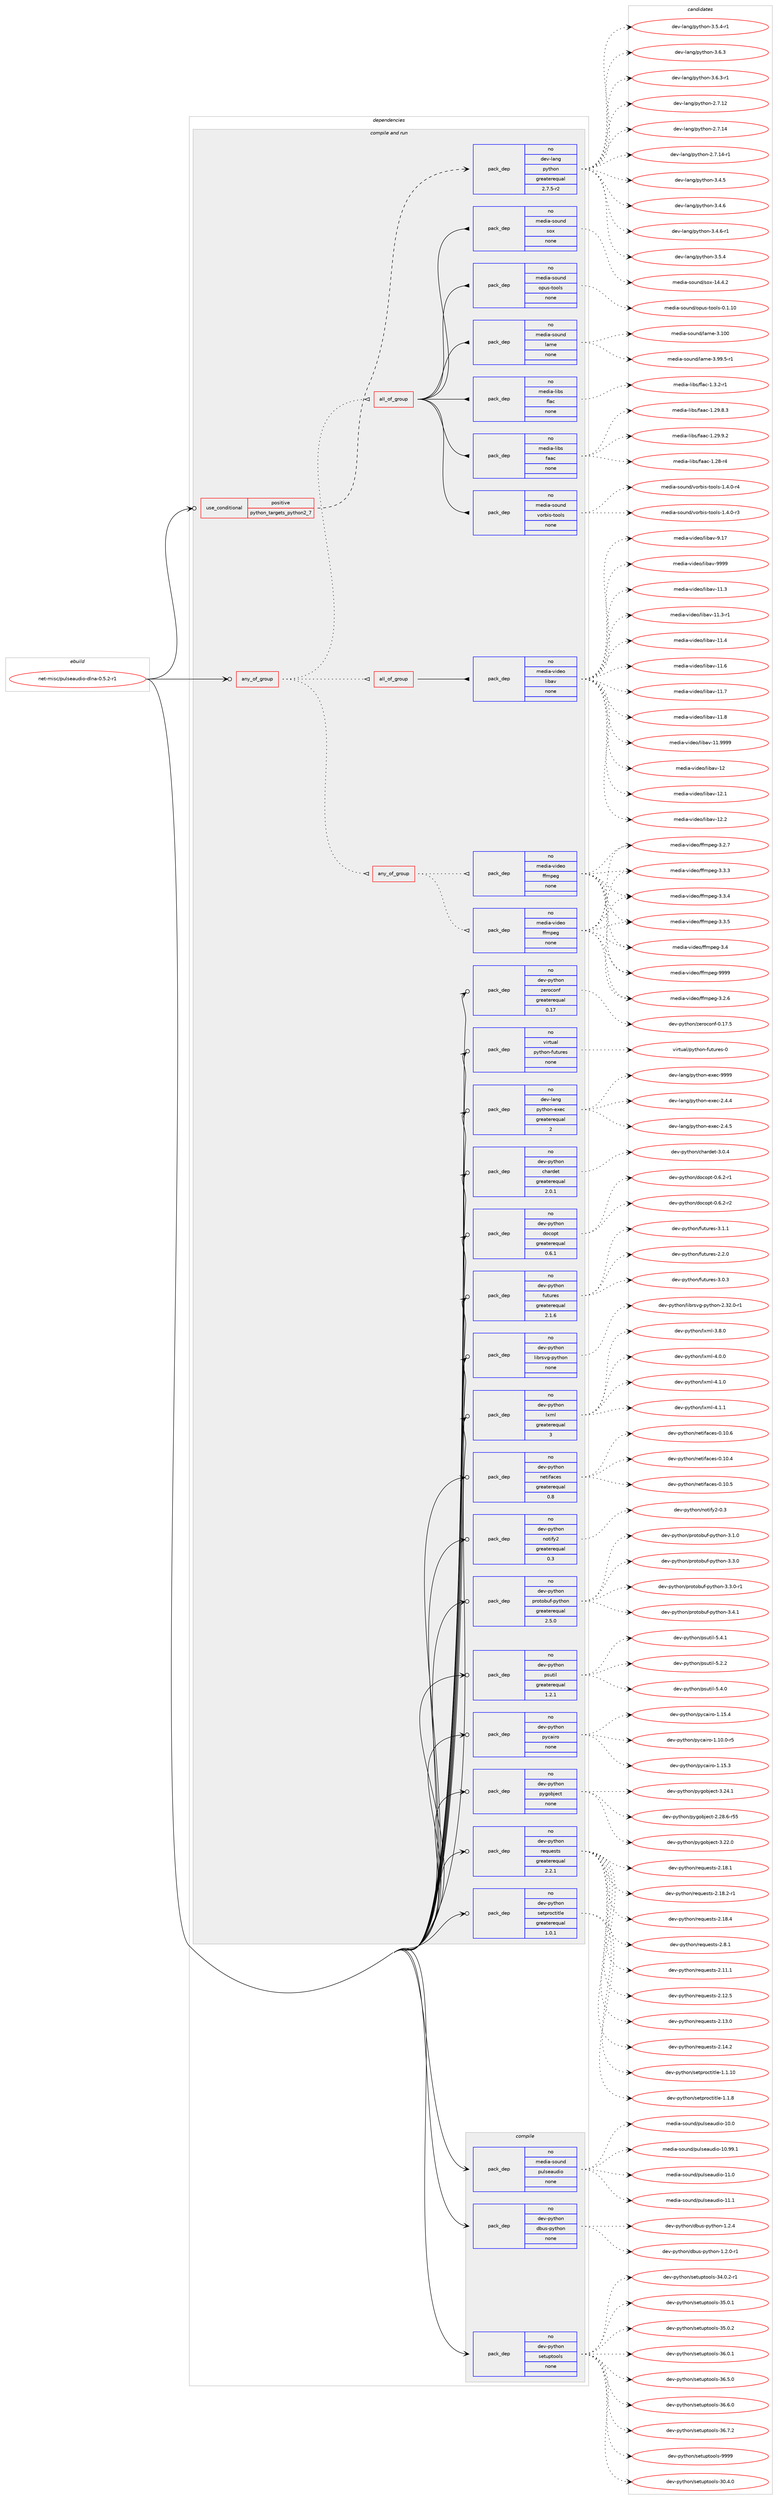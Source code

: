 digraph prolog {

# *************
# Graph options
# *************

newrank=true;
concentrate=true;
compound=true;
graph [rankdir=LR,fontname=Helvetica,fontsize=10,ranksep=1.5];#, ranksep=2.5, nodesep=0.2];
edge  [arrowhead=vee];
node  [fontname=Helvetica,fontsize=10];

# **********
# The ebuild
# **********

subgraph cluster_leftcol {
color=gray;
rank=same;
label=<<i>ebuild</i>>;
id [label="net-misc/pulseaudio-dlna-0.5.2-r1", color=red, width=4, href="../net-misc/pulseaudio-dlna-0.5.2-r1.svg"];
}

# ****************
# The dependencies
# ****************

subgraph cluster_midcol {
color=gray;
label=<<i>dependencies</i>>;
subgraph cluster_compile {
fillcolor="#eeeeee";
style=filled;
label=<<i>compile</i>>;
subgraph pack233 {
dependency329 [label=<<TABLE BORDER="0" CELLBORDER="1" CELLSPACING="0" CELLPADDING="4" WIDTH="220"><TR><TD ROWSPAN="6" CELLPADDING="30">pack_dep</TD></TR><TR><TD WIDTH="110">no</TD></TR><TR><TD>dev-python</TD></TR><TR><TD>dbus-python</TD></TR><TR><TD>none</TD></TR><TR><TD></TD></TR></TABLE>>, shape=none, color=blue];
}
id:e -> dependency329:w [weight=20,style="solid",arrowhead="vee"];
subgraph pack234 {
dependency330 [label=<<TABLE BORDER="0" CELLBORDER="1" CELLSPACING="0" CELLPADDING="4" WIDTH="220"><TR><TD ROWSPAN="6" CELLPADDING="30">pack_dep</TD></TR><TR><TD WIDTH="110">no</TD></TR><TR><TD>dev-python</TD></TR><TR><TD>setuptools</TD></TR><TR><TD>none</TD></TR><TR><TD></TD></TR></TABLE>>, shape=none, color=blue];
}
id:e -> dependency330:w [weight=20,style="solid",arrowhead="vee"];
subgraph pack235 {
dependency331 [label=<<TABLE BORDER="0" CELLBORDER="1" CELLSPACING="0" CELLPADDING="4" WIDTH="220"><TR><TD ROWSPAN="6" CELLPADDING="30">pack_dep</TD></TR><TR><TD WIDTH="110">no</TD></TR><TR><TD>media-sound</TD></TR><TR><TD>pulseaudio</TD></TR><TR><TD>none</TD></TR><TR><TD></TD></TR></TABLE>>, shape=none, color=blue];
}
id:e -> dependency331:w [weight=20,style="solid",arrowhead="vee"];
}
subgraph cluster_compileandrun {
fillcolor="#eeeeee";
style=filled;
label=<<i>compile and run</i>>;
subgraph any4 {
dependency332 [label=<<TABLE BORDER="0" CELLBORDER="1" CELLSPACING="0" CELLPADDING="4"><TR><TD CELLPADDING="10">any_of_group</TD></TR></TABLE>>, shape=none, color=red];subgraph any5 {
dependency333 [label=<<TABLE BORDER="0" CELLBORDER="1" CELLSPACING="0" CELLPADDING="4"><TR><TD CELLPADDING="10">any_of_group</TD></TR></TABLE>>, shape=none, color=red];subgraph pack236 {
dependency334 [label=<<TABLE BORDER="0" CELLBORDER="1" CELLSPACING="0" CELLPADDING="4" WIDTH="220"><TR><TD ROWSPAN="6" CELLPADDING="30">pack_dep</TD></TR><TR><TD WIDTH="110">no</TD></TR><TR><TD>media-video</TD></TR><TR><TD>ffmpeg</TD></TR><TR><TD>none</TD></TR><TR><TD></TD></TR></TABLE>>, shape=none, color=blue];
}
dependency333:e -> dependency334:w [weight=20,style="dotted",arrowhead="oinv"];
subgraph pack237 {
dependency335 [label=<<TABLE BORDER="0" CELLBORDER="1" CELLSPACING="0" CELLPADDING="4" WIDTH="220"><TR><TD ROWSPAN="6" CELLPADDING="30">pack_dep</TD></TR><TR><TD WIDTH="110">no</TD></TR><TR><TD>media-video</TD></TR><TR><TD>ffmpeg</TD></TR><TR><TD>none</TD></TR><TR><TD></TD></TR></TABLE>>, shape=none, color=blue];
}
dependency333:e -> dependency335:w [weight=20,style="dotted",arrowhead="oinv"];
}
dependency332:e -> dependency333:w [weight=20,style="dotted",arrowhead="oinv"];
subgraph all1 {
dependency336 [label=<<TABLE BORDER="0" CELLBORDER="1" CELLSPACING="0" CELLPADDING="4"><TR><TD CELLPADDING="10">all_of_group</TD></TR></TABLE>>, shape=none, color=red];subgraph pack238 {
dependency337 [label=<<TABLE BORDER="0" CELLBORDER="1" CELLSPACING="0" CELLPADDING="4" WIDTH="220"><TR><TD ROWSPAN="6" CELLPADDING="30">pack_dep</TD></TR><TR><TD WIDTH="110">no</TD></TR><TR><TD>media-video</TD></TR><TR><TD>libav</TD></TR><TR><TD>none</TD></TR><TR><TD></TD></TR></TABLE>>, shape=none, color=blue];
}
dependency336:e -> dependency337:w [weight=20,style="solid",arrowhead="inv"];
}
dependency332:e -> dependency336:w [weight=20,style="dotted",arrowhead="oinv"];
subgraph all2 {
dependency338 [label=<<TABLE BORDER="0" CELLBORDER="1" CELLSPACING="0" CELLPADDING="4"><TR><TD CELLPADDING="10">all_of_group</TD></TR></TABLE>>, shape=none, color=red];subgraph pack239 {
dependency339 [label=<<TABLE BORDER="0" CELLBORDER="1" CELLSPACING="0" CELLPADDING="4" WIDTH="220"><TR><TD ROWSPAN="6" CELLPADDING="30">pack_dep</TD></TR><TR><TD WIDTH="110">no</TD></TR><TR><TD>media-libs</TD></TR><TR><TD>faac</TD></TR><TR><TD>none</TD></TR><TR><TD></TD></TR></TABLE>>, shape=none, color=blue];
}
dependency338:e -> dependency339:w [weight=20,style="solid",arrowhead="inv"];
subgraph pack240 {
dependency340 [label=<<TABLE BORDER="0" CELLBORDER="1" CELLSPACING="0" CELLPADDING="4" WIDTH="220"><TR><TD ROWSPAN="6" CELLPADDING="30">pack_dep</TD></TR><TR><TD WIDTH="110">no</TD></TR><TR><TD>media-libs</TD></TR><TR><TD>flac</TD></TR><TR><TD>none</TD></TR><TR><TD></TD></TR></TABLE>>, shape=none, color=blue];
}
dependency338:e -> dependency340:w [weight=20,style="solid",arrowhead="inv"];
subgraph pack241 {
dependency341 [label=<<TABLE BORDER="0" CELLBORDER="1" CELLSPACING="0" CELLPADDING="4" WIDTH="220"><TR><TD ROWSPAN="6" CELLPADDING="30">pack_dep</TD></TR><TR><TD WIDTH="110">no</TD></TR><TR><TD>media-sound</TD></TR><TR><TD>lame</TD></TR><TR><TD>none</TD></TR><TR><TD></TD></TR></TABLE>>, shape=none, color=blue];
}
dependency338:e -> dependency341:w [weight=20,style="solid",arrowhead="inv"];
subgraph pack242 {
dependency342 [label=<<TABLE BORDER="0" CELLBORDER="1" CELLSPACING="0" CELLPADDING="4" WIDTH="220"><TR><TD ROWSPAN="6" CELLPADDING="30">pack_dep</TD></TR><TR><TD WIDTH="110">no</TD></TR><TR><TD>media-sound</TD></TR><TR><TD>opus-tools</TD></TR><TR><TD>none</TD></TR><TR><TD></TD></TR></TABLE>>, shape=none, color=blue];
}
dependency338:e -> dependency342:w [weight=20,style="solid",arrowhead="inv"];
subgraph pack243 {
dependency343 [label=<<TABLE BORDER="0" CELLBORDER="1" CELLSPACING="0" CELLPADDING="4" WIDTH="220"><TR><TD ROWSPAN="6" CELLPADDING="30">pack_dep</TD></TR><TR><TD WIDTH="110">no</TD></TR><TR><TD>media-sound</TD></TR><TR><TD>sox</TD></TR><TR><TD>none</TD></TR><TR><TD></TD></TR></TABLE>>, shape=none, color=blue];
}
dependency338:e -> dependency343:w [weight=20,style="solid",arrowhead="inv"];
subgraph pack244 {
dependency344 [label=<<TABLE BORDER="0" CELLBORDER="1" CELLSPACING="0" CELLPADDING="4" WIDTH="220"><TR><TD ROWSPAN="6" CELLPADDING="30">pack_dep</TD></TR><TR><TD WIDTH="110">no</TD></TR><TR><TD>media-sound</TD></TR><TR><TD>vorbis-tools</TD></TR><TR><TD>none</TD></TR><TR><TD></TD></TR></TABLE>>, shape=none, color=blue];
}
dependency338:e -> dependency344:w [weight=20,style="solid",arrowhead="inv"];
}
dependency332:e -> dependency338:w [weight=20,style="dotted",arrowhead="oinv"];
}
id:e -> dependency332:w [weight=20,style="solid",arrowhead="odotvee"];
subgraph cond94 {
dependency345 [label=<<TABLE BORDER="0" CELLBORDER="1" CELLSPACING="0" CELLPADDING="4"><TR><TD ROWSPAN="3" CELLPADDING="10">use_conditional</TD></TR><TR><TD>positive</TD></TR><TR><TD>python_targets_python2_7</TD></TR></TABLE>>, shape=none, color=red];
subgraph pack245 {
dependency346 [label=<<TABLE BORDER="0" CELLBORDER="1" CELLSPACING="0" CELLPADDING="4" WIDTH="220"><TR><TD ROWSPAN="6" CELLPADDING="30">pack_dep</TD></TR><TR><TD WIDTH="110">no</TD></TR><TR><TD>dev-lang</TD></TR><TR><TD>python</TD></TR><TR><TD>greaterequal</TD></TR><TR><TD>2.7.5-r2</TD></TR></TABLE>>, shape=none, color=blue];
}
dependency345:e -> dependency346:w [weight=20,style="dashed",arrowhead="vee"];
}
id:e -> dependency345:w [weight=20,style="solid",arrowhead="odotvee"];
subgraph pack246 {
dependency347 [label=<<TABLE BORDER="0" CELLBORDER="1" CELLSPACING="0" CELLPADDING="4" WIDTH="220"><TR><TD ROWSPAN="6" CELLPADDING="30">pack_dep</TD></TR><TR><TD WIDTH="110">no</TD></TR><TR><TD>dev-lang</TD></TR><TR><TD>python-exec</TD></TR><TR><TD>greaterequal</TD></TR><TR><TD>2</TD></TR></TABLE>>, shape=none, color=blue];
}
id:e -> dependency347:w [weight=20,style="solid",arrowhead="odotvee"];
subgraph pack247 {
dependency348 [label=<<TABLE BORDER="0" CELLBORDER="1" CELLSPACING="0" CELLPADDING="4" WIDTH="220"><TR><TD ROWSPAN="6" CELLPADDING="30">pack_dep</TD></TR><TR><TD WIDTH="110">no</TD></TR><TR><TD>dev-python</TD></TR><TR><TD>chardet</TD></TR><TR><TD>greaterequal</TD></TR><TR><TD>2.0.1</TD></TR></TABLE>>, shape=none, color=blue];
}
id:e -> dependency348:w [weight=20,style="solid",arrowhead="odotvee"];
subgraph pack248 {
dependency349 [label=<<TABLE BORDER="0" CELLBORDER="1" CELLSPACING="0" CELLPADDING="4" WIDTH="220"><TR><TD ROWSPAN="6" CELLPADDING="30">pack_dep</TD></TR><TR><TD WIDTH="110">no</TD></TR><TR><TD>dev-python</TD></TR><TR><TD>docopt</TD></TR><TR><TD>greaterequal</TD></TR><TR><TD>0.6.1</TD></TR></TABLE>>, shape=none, color=blue];
}
id:e -> dependency349:w [weight=20,style="solid",arrowhead="odotvee"];
subgraph pack249 {
dependency350 [label=<<TABLE BORDER="0" CELLBORDER="1" CELLSPACING="0" CELLPADDING="4" WIDTH="220"><TR><TD ROWSPAN="6" CELLPADDING="30">pack_dep</TD></TR><TR><TD WIDTH="110">no</TD></TR><TR><TD>dev-python</TD></TR><TR><TD>futures</TD></TR><TR><TD>greaterequal</TD></TR><TR><TD>2.1.6</TD></TR></TABLE>>, shape=none, color=blue];
}
id:e -> dependency350:w [weight=20,style="solid",arrowhead="odotvee"];
subgraph pack250 {
dependency351 [label=<<TABLE BORDER="0" CELLBORDER="1" CELLSPACING="0" CELLPADDING="4" WIDTH="220"><TR><TD ROWSPAN="6" CELLPADDING="30">pack_dep</TD></TR><TR><TD WIDTH="110">no</TD></TR><TR><TD>dev-python</TD></TR><TR><TD>librsvg-python</TD></TR><TR><TD>none</TD></TR><TR><TD></TD></TR></TABLE>>, shape=none, color=blue];
}
id:e -> dependency351:w [weight=20,style="solid",arrowhead="odotvee"];
subgraph pack251 {
dependency352 [label=<<TABLE BORDER="0" CELLBORDER="1" CELLSPACING="0" CELLPADDING="4" WIDTH="220"><TR><TD ROWSPAN="6" CELLPADDING="30">pack_dep</TD></TR><TR><TD WIDTH="110">no</TD></TR><TR><TD>dev-python</TD></TR><TR><TD>lxml</TD></TR><TR><TD>greaterequal</TD></TR><TR><TD>3</TD></TR></TABLE>>, shape=none, color=blue];
}
id:e -> dependency352:w [weight=20,style="solid",arrowhead="odotvee"];
subgraph pack252 {
dependency353 [label=<<TABLE BORDER="0" CELLBORDER="1" CELLSPACING="0" CELLPADDING="4" WIDTH="220"><TR><TD ROWSPAN="6" CELLPADDING="30">pack_dep</TD></TR><TR><TD WIDTH="110">no</TD></TR><TR><TD>dev-python</TD></TR><TR><TD>netifaces</TD></TR><TR><TD>greaterequal</TD></TR><TR><TD>0.8</TD></TR></TABLE>>, shape=none, color=blue];
}
id:e -> dependency353:w [weight=20,style="solid",arrowhead="odotvee"];
subgraph pack253 {
dependency354 [label=<<TABLE BORDER="0" CELLBORDER="1" CELLSPACING="0" CELLPADDING="4" WIDTH="220"><TR><TD ROWSPAN="6" CELLPADDING="30">pack_dep</TD></TR><TR><TD WIDTH="110">no</TD></TR><TR><TD>dev-python</TD></TR><TR><TD>notify2</TD></TR><TR><TD>greaterequal</TD></TR><TR><TD>0.3</TD></TR></TABLE>>, shape=none, color=blue];
}
id:e -> dependency354:w [weight=20,style="solid",arrowhead="odotvee"];
subgraph pack254 {
dependency355 [label=<<TABLE BORDER="0" CELLBORDER="1" CELLSPACING="0" CELLPADDING="4" WIDTH="220"><TR><TD ROWSPAN="6" CELLPADDING="30">pack_dep</TD></TR><TR><TD WIDTH="110">no</TD></TR><TR><TD>dev-python</TD></TR><TR><TD>protobuf-python</TD></TR><TR><TD>greaterequal</TD></TR><TR><TD>2.5.0</TD></TR></TABLE>>, shape=none, color=blue];
}
id:e -> dependency355:w [weight=20,style="solid",arrowhead="odotvee"];
subgraph pack255 {
dependency356 [label=<<TABLE BORDER="0" CELLBORDER="1" CELLSPACING="0" CELLPADDING="4" WIDTH="220"><TR><TD ROWSPAN="6" CELLPADDING="30">pack_dep</TD></TR><TR><TD WIDTH="110">no</TD></TR><TR><TD>dev-python</TD></TR><TR><TD>psutil</TD></TR><TR><TD>greaterequal</TD></TR><TR><TD>1.2.1</TD></TR></TABLE>>, shape=none, color=blue];
}
id:e -> dependency356:w [weight=20,style="solid",arrowhead="odotvee"];
subgraph pack256 {
dependency357 [label=<<TABLE BORDER="0" CELLBORDER="1" CELLSPACING="0" CELLPADDING="4" WIDTH="220"><TR><TD ROWSPAN="6" CELLPADDING="30">pack_dep</TD></TR><TR><TD WIDTH="110">no</TD></TR><TR><TD>dev-python</TD></TR><TR><TD>pycairo</TD></TR><TR><TD>none</TD></TR><TR><TD></TD></TR></TABLE>>, shape=none, color=blue];
}
id:e -> dependency357:w [weight=20,style="solid",arrowhead="odotvee"];
subgraph pack257 {
dependency358 [label=<<TABLE BORDER="0" CELLBORDER="1" CELLSPACING="0" CELLPADDING="4" WIDTH="220"><TR><TD ROWSPAN="6" CELLPADDING="30">pack_dep</TD></TR><TR><TD WIDTH="110">no</TD></TR><TR><TD>dev-python</TD></TR><TR><TD>pygobject</TD></TR><TR><TD>none</TD></TR><TR><TD></TD></TR></TABLE>>, shape=none, color=blue];
}
id:e -> dependency358:w [weight=20,style="solid",arrowhead="odotvee"];
subgraph pack258 {
dependency359 [label=<<TABLE BORDER="0" CELLBORDER="1" CELLSPACING="0" CELLPADDING="4" WIDTH="220"><TR><TD ROWSPAN="6" CELLPADDING="30">pack_dep</TD></TR><TR><TD WIDTH="110">no</TD></TR><TR><TD>dev-python</TD></TR><TR><TD>requests</TD></TR><TR><TD>greaterequal</TD></TR><TR><TD>2.2.1</TD></TR></TABLE>>, shape=none, color=blue];
}
id:e -> dependency359:w [weight=20,style="solid",arrowhead="odotvee"];
subgraph pack259 {
dependency360 [label=<<TABLE BORDER="0" CELLBORDER="1" CELLSPACING="0" CELLPADDING="4" WIDTH="220"><TR><TD ROWSPAN="6" CELLPADDING="30">pack_dep</TD></TR><TR><TD WIDTH="110">no</TD></TR><TR><TD>dev-python</TD></TR><TR><TD>setproctitle</TD></TR><TR><TD>greaterequal</TD></TR><TR><TD>1.0.1</TD></TR></TABLE>>, shape=none, color=blue];
}
id:e -> dependency360:w [weight=20,style="solid",arrowhead="odotvee"];
subgraph pack260 {
dependency361 [label=<<TABLE BORDER="0" CELLBORDER="1" CELLSPACING="0" CELLPADDING="4" WIDTH="220"><TR><TD ROWSPAN="6" CELLPADDING="30">pack_dep</TD></TR><TR><TD WIDTH="110">no</TD></TR><TR><TD>dev-python</TD></TR><TR><TD>zeroconf</TD></TR><TR><TD>greaterequal</TD></TR><TR><TD>0.17</TD></TR></TABLE>>, shape=none, color=blue];
}
id:e -> dependency361:w [weight=20,style="solid",arrowhead="odotvee"];
subgraph pack261 {
dependency362 [label=<<TABLE BORDER="0" CELLBORDER="1" CELLSPACING="0" CELLPADDING="4" WIDTH="220"><TR><TD ROWSPAN="6" CELLPADDING="30">pack_dep</TD></TR><TR><TD WIDTH="110">no</TD></TR><TR><TD>virtual</TD></TR><TR><TD>python-futures</TD></TR><TR><TD>none</TD></TR><TR><TD></TD></TR></TABLE>>, shape=none, color=blue];
}
id:e -> dependency362:w [weight=20,style="solid",arrowhead="odotvee"];
}
subgraph cluster_run {
fillcolor="#eeeeee";
style=filled;
label=<<i>run</i>>;
}
}

# **************
# The candidates
# **************

subgraph cluster_choices {
rank=same;
color=gray;
label=<<i>candidates</i>>;

subgraph choice233 {
color=black;
nodesep=1;
choice100101118451121211161041111104710098117115451121211161041111104549465046484511449 [label="dev-python/dbus-python-1.2.0-r1", color=red, width=4,href="../dev-python/dbus-python-1.2.0-r1.svg"];
choice10010111845112121116104111110471009811711545112121116104111110454946504652 [label="dev-python/dbus-python-1.2.4", color=red, width=4,href="../dev-python/dbus-python-1.2.4.svg"];
dependency329:e -> choice100101118451121211161041111104710098117115451121211161041111104549465046484511449:w [style=dotted,weight="100"];
dependency329:e -> choice10010111845112121116104111110471009811711545112121116104111110454946504652:w [style=dotted,weight="100"];
}
subgraph choice234 {
color=black;
nodesep=1;
choice100101118451121211161041111104711510111611711211611111110811545514846524648 [label="dev-python/setuptools-30.4.0", color=red, width=4,href="../dev-python/setuptools-30.4.0.svg"];
choice1001011184511212111610411111047115101116117112116111111108115455152464846504511449 [label="dev-python/setuptools-34.0.2-r1", color=red, width=4,href="../dev-python/setuptools-34.0.2-r1.svg"];
choice100101118451121211161041111104711510111611711211611111110811545515346484649 [label="dev-python/setuptools-35.0.1", color=red, width=4,href="../dev-python/setuptools-35.0.1.svg"];
choice100101118451121211161041111104711510111611711211611111110811545515346484650 [label="dev-python/setuptools-35.0.2", color=red, width=4,href="../dev-python/setuptools-35.0.2.svg"];
choice100101118451121211161041111104711510111611711211611111110811545515446484649 [label="dev-python/setuptools-36.0.1", color=red, width=4,href="../dev-python/setuptools-36.0.1.svg"];
choice100101118451121211161041111104711510111611711211611111110811545515446534648 [label="dev-python/setuptools-36.5.0", color=red, width=4,href="../dev-python/setuptools-36.5.0.svg"];
choice100101118451121211161041111104711510111611711211611111110811545515446544648 [label="dev-python/setuptools-36.6.0", color=red, width=4,href="../dev-python/setuptools-36.6.0.svg"];
choice100101118451121211161041111104711510111611711211611111110811545515446554650 [label="dev-python/setuptools-36.7.2", color=red, width=4,href="../dev-python/setuptools-36.7.2.svg"];
choice10010111845112121116104111110471151011161171121161111111081154557575757 [label="dev-python/setuptools-9999", color=red, width=4,href="../dev-python/setuptools-9999.svg"];
dependency330:e -> choice100101118451121211161041111104711510111611711211611111110811545514846524648:w [style=dotted,weight="100"];
dependency330:e -> choice1001011184511212111610411111047115101116117112116111111108115455152464846504511449:w [style=dotted,weight="100"];
dependency330:e -> choice100101118451121211161041111104711510111611711211611111110811545515346484649:w [style=dotted,weight="100"];
dependency330:e -> choice100101118451121211161041111104711510111611711211611111110811545515346484650:w [style=dotted,weight="100"];
dependency330:e -> choice100101118451121211161041111104711510111611711211611111110811545515446484649:w [style=dotted,weight="100"];
dependency330:e -> choice100101118451121211161041111104711510111611711211611111110811545515446534648:w [style=dotted,weight="100"];
dependency330:e -> choice100101118451121211161041111104711510111611711211611111110811545515446544648:w [style=dotted,weight="100"];
dependency330:e -> choice100101118451121211161041111104711510111611711211611111110811545515446554650:w [style=dotted,weight="100"];
dependency330:e -> choice10010111845112121116104111110471151011161171121161111111081154557575757:w [style=dotted,weight="100"];
}
subgraph choice235 {
color=black;
nodesep=1;
choice109101100105974511511111711010047112117108115101971171001051114549484648 [label="media-sound/pulseaudio-10.0", color=red, width=4,href="../media-sound/pulseaudio-10.0.svg"];
choice109101100105974511511111711010047112117108115101971171001051114549484657574649 [label="media-sound/pulseaudio-10.99.1", color=red, width=4,href="../media-sound/pulseaudio-10.99.1.svg"];
choice109101100105974511511111711010047112117108115101971171001051114549494648 [label="media-sound/pulseaudio-11.0", color=red, width=4,href="../media-sound/pulseaudio-11.0.svg"];
choice109101100105974511511111711010047112117108115101971171001051114549494649 [label="media-sound/pulseaudio-11.1", color=red, width=4,href="../media-sound/pulseaudio-11.1.svg"];
dependency331:e -> choice109101100105974511511111711010047112117108115101971171001051114549484648:w [style=dotted,weight="100"];
dependency331:e -> choice109101100105974511511111711010047112117108115101971171001051114549484657574649:w [style=dotted,weight="100"];
dependency331:e -> choice109101100105974511511111711010047112117108115101971171001051114549494648:w [style=dotted,weight="100"];
dependency331:e -> choice109101100105974511511111711010047112117108115101971171001051114549494649:w [style=dotted,weight="100"];
}
subgraph choice236 {
color=black;
nodesep=1;
choice109101100105974511810510010111147102102109112101103455146504654 [label="media-video/ffmpeg-3.2.6", color=red, width=4,href="../media-video/ffmpeg-3.2.6.svg"];
choice109101100105974511810510010111147102102109112101103455146504655 [label="media-video/ffmpeg-3.2.7", color=red, width=4,href="../media-video/ffmpeg-3.2.7.svg"];
choice109101100105974511810510010111147102102109112101103455146514651 [label="media-video/ffmpeg-3.3.3", color=red, width=4,href="../media-video/ffmpeg-3.3.3.svg"];
choice109101100105974511810510010111147102102109112101103455146514652 [label="media-video/ffmpeg-3.3.4", color=red, width=4,href="../media-video/ffmpeg-3.3.4.svg"];
choice109101100105974511810510010111147102102109112101103455146514653 [label="media-video/ffmpeg-3.3.5", color=red, width=4,href="../media-video/ffmpeg-3.3.5.svg"];
choice10910110010597451181051001011114710210210911210110345514652 [label="media-video/ffmpeg-3.4", color=red, width=4,href="../media-video/ffmpeg-3.4.svg"];
choice1091011001059745118105100101111471021021091121011034557575757 [label="media-video/ffmpeg-9999", color=red, width=4,href="../media-video/ffmpeg-9999.svg"];
dependency334:e -> choice109101100105974511810510010111147102102109112101103455146504654:w [style=dotted,weight="100"];
dependency334:e -> choice109101100105974511810510010111147102102109112101103455146504655:w [style=dotted,weight="100"];
dependency334:e -> choice109101100105974511810510010111147102102109112101103455146514651:w [style=dotted,weight="100"];
dependency334:e -> choice109101100105974511810510010111147102102109112101103455146514652:w [style=dotted,weight="100"];
dependency334:e -> choice109101100105974511810510010111147102102109112101103455146514653:w [style=dotted,weight="100"];
dependency334:e -> choice10910110010597451181051001011114710210210911210110345514652:w [style=dotted,weight="100"];
dependency334:e -> choice1091011001059745118105100101111471021021091121011034557575757:w [style=dotted,weight="100"];
}
subgraph choice237 {
color=black;
nodesep=1;
choice109101100105974511810510010111147102102109112101103455146504654 [label="media-video/ffmpeg-3.2.6", color=red, width=4,href="../media-video/ffmpeg-3.2.6.svg"];
choice109101100105974511810510010111147102102109112101103455146504655 [label="media-video/ffmpeg-3.2.7", color=red, width=4,href="../media-video/ffmpeg-3.2.7.svg"];
choice109101100105974511810510010111147102102109112101103455146514651 [label="media-video/ffmpeg-3.3.3", color=red, width=4,href="../media-video/ffmpeg-3.3.3.svg"];
choice109101100105974511810510010111147102102109112101103455146514652 [label="media-video/ffmpeg-3.3.4", color=red, width=4,href="../media-video/ffmpeg-3.3.4.svg"];
choice109101100105974511810510010111147102102109112101103455146514653 [label="media-video/ffmpeg-3.3.5", color=red, width=4,href="../media-video/ffmpeg-3.3.5.svg"];
choice10910110010597451181051001011114710210210911210110345514652 [label="media-video/ffmpeg-3.4", color=red, width=4,href="../media-video/ffmpeg-3.4.svg"];
choice1091011001059745118105100101111471021021091121011034557575757 [label="media-video/ffmpeg-9999", color=red, width=4,href="../media-video/ffmpeg-9999.svg"];
dependency335:e -> choice109101100105974511810510010111147102102109112101103455146504654:w [style=dotted,weight="100"];
dependency335:e -> choice109101100105974511810510010111147102102109112101103455146504655:w [style=dotted,weight="100"];
dependency335:e -> choice109101100105974511810510010111147102102109112101103455146514651:w [style=dotted,weight="100"];
dependency335:e -> choice109101100105974511810510010111147102102109112101103455146514652:w [style=dotted,weight="100"];
dependency335:e -> choice109101100105974511810510010111147102102109112101103455146514653:w [style=dotted,weight="100"];
dependency335:e -> choice10910110010597451181051001011114710210210911210110345514652:w [style=dotted,weight="100"];
dependency335:e -> choice1091011001059745118105100101111471021021091121011034557575757:w [style=dotted,weight="100"];
}
subgraph choice238 {
color=black;
nodesep=1;
choice10910110010597451181051001011114710810598971184549494651 [label="media-video/libav-11.3", color=red, width=4,href="../media-video/libav-11.3.svg"];
choice109101100105974511810510010111147108105989711845494946514511449 [label="media-video/libav-11.3-r1", color=red, width=4,href="../media-video/libav-11.3-r1.svg"];
choice10910110010597451181051001011114710810598971184549494652 [label="media-video/libav-11.4", color=red, width=4,href="../media-video/libav-11.4.svg"];
choice10910110010597451181051001011114710810598971184549494654 [label="media-video/libav-11.6", color=red, width=4,href="../media-video/libav-11.6.svg"];
choice10910110010597451181051001011114710810598971184549494655 [label="media-video/libav-11.7", color=red, width=4,href="../media-video/libav-11.7.svg"];
choice10910110010597451181051001011114710810598971184549494656 [label="media-video/libav-11.8", color=red, width=4,href="../media-video/libav-11.8.svg"];
choice10910110010597451181051001011114710810598971184549494657575757 [label="media-video/libav-11.9999", color=red, width=4,href="../media-video/libav-11.9999.svg"];
choice1091011001059745118105100101111471081059897118454950 [label="media-video/libav-12", color=red, width=4,href="../media-video/libav-12.svg"];
choice10910110010597451181051001011114710810598971184549504649 [label="media-video/libav-12.1", color=red, width=4,href="../media-video/libav-12.1.svg"];
choice10910110010597451181051001011114710810598971184549504650 [label="media-video/libav-12.2", color=red, width=4,href="../media-video/libav-12.2.svg"];
choice10910110010597451181051001011114710810598971184557464955 [label="media-video/libav-9.17", color=red, width=4,href="../media-video/libav-9.17.svg"];
choice10910110010597451181051001011114710810598971184557575757 [label="media-video/libav-9999", color=red, width=4,href="../media-video/libav-9999.svg"];
dependency337:e -> choice10910110010597451181051001011114710810598971184549494651:w [style=dotted,weight="100"];
dependency337:e -> choice109101100105974511810510010111147108105989711845494946514511449:w [style=dotted,weight="100"];
dependency337:e -> choice10910110010597451181051001011114710810598971184549494652:w [style=dotted,weight="100"];
dependency337:e -> choice10910110010597451181051001011114710810598971184549494654:w [style=dotted,weight="100"];
dependency337:e -> choice10910110010597451181051001011114710810598971184549494655:w [style=dotted,weight="100"];
dependency337:e -> choice10910110010597451181051001011114710810598971184549494656:w [style=dotted,weight="100"];
dependency337:e -> choice10910110010597451181051001011114710810598971184549494657575757:w [style=dotted,weight="100"];
dependency337:e -> choice1091011001059745118105100101111471081059897118454950:w [style=dotted,weight="100"];
dependency337:e -> choice10910110010597451181051001011114710810598971184549504649:w [style=dotted,weight="100"];
dependency337:e -> choice10910110010597451181051001011114710810598971184549504650:w [style=dotted,weight="100"];
dependency337:e -> choice10910110010597451181051001011114710810598971184557464955:w [style=dotted,weight="100"];
dependency337:e -> choice10910110010597451181051001011114710810598971184557575757:w [style=dotted,weight="100"];
}
subgraph choice239 {
color=black;
nodesep=1;
choice1091011001059745108105981154710297979945494650564511452 [label="media-libs/faac-1.28-r4", color=red, width=4,href="../media-libs/faac-1.28-r4.svg"];
choice10910110010597451081059811547102979799454946505746564651 [label="media-libs/faac-1.29.8.3", color=red, width=4,href="../media-libs/faac-1.29.8.3.svg"];
choice10910110010597451081059811547102979799454946505746574650 [label="media-libs/faac-1.29.9.2", color=red, width=4,href="../media-libs/faac-1.29.9.2.svg"];
dependency339:e -> choice1091011001059745108105981154710297979945494650564511452:w [style=dotted,weight="100"];
dependency339:e -> choice10910110010597451081059811547102979799454946505746564651:w [style=dotted,weight="100"];
dependency339:e -> choice10910110010597451081059811547102979799454946505746574650:w [style=dotted,weight="100"];
}
subgraph choice240 {
color=black;
nodesep=1;
choice1091011001059745108105981154710210897994549465146504511449 [label="media-libs/flac-1.3.2-r1", color=red, width=4,href="../media-libs/flac-1.3.2-r1.svg"];
dependency340:e -> choice1091011001059745108105981154710210897994549465146504511449:w [style=dotted,weight="100"];
}
subgraph choice241 {
color=black;
nodesep=1;
choice10910110010597451151111171101004710897109101455146494848 [label="media-sound/lame-3.100", color=red, width=4,href="../media-sound/lame-3.100.svg"];
choice10910110010597451151111171101004710897109101455146575746534511449 [label="media-sound/lame-3.99.5-r1", color=red, width=4,href="../media-sound/lame-3.99.5-r1.svg"];
dependency341:e -> choice10910110010597451151111171101004710897109101455146494848:w [style=dotted,weight="100"];
dependency341:e -> choice10910110010597451151111171101004710897109101455146575746534511449:w [style=dotted,weight="100"];
}
subgraph choice242 {
color=black;
nodesep=1;
choice1091011001059745115111117110100471111121171154511611111110811545484649464948 [label="media-sound/opus-tools-0.1.10", color=red, width=4,href="../media-sound/opus-tools-0.1.10.svg"];
dependency342:e -> choice1091011001059745115111117110100471111121171154511611111110811545484649464948:w [style=dotted,weight="100"];
}
subgraph choice243 {
color=black;
nodesep=1;
choice10910110010597451151111171101004711511112045495246524650 [label="media-sound/sox-14.4.2", color=red, width=4,href="../media-sound/sox-14.4.2.svg"];
dependency343:e -> choice10910110010597451151111171101004711511112045495246524650:w [style=dotted,weight="100"];
}
subgraph choice244 {
color=black;
nodesep=1;
choice10910110010597451151111171101004711811111498105115451161111111081154549465246484511451 [label="media-sound/vorbis-tools-1.4.0-r3", color=red, width=4,href="../media-sound/vorbis-tools-1.4.0-r3.svg"];
choice10910110010597451151111171101004711811111498105115451161111111081154549465246484511452 [label="media-sound/vorbis-tools-1.4.0-r4", color=red, width=4,href="../media-sound/vorbis-tools-1.4.0-r4.svg"];
dependency344:e -> choice10910110010597451151111171101004711811111498105115451161111111081154549465246484511451:w [style=dotted,weight="100"];
dependency344:e -> choice10910110010597451151111171101004711811111498105115451161111111081154549465246484511452:w [style=dotted,weight="100"];
}
subgraph choice245 {
color=black;
nodesep=1;
choice10010111845108971101034711212111610411111045504655464950 [label="dev-lang/python-2.7.12", color=red, width=4,href="../dev-lang/python-2.7.12.svg"];
choice10010111845108971101034711212111610411111045504655464952 [label="dev-lang/python-2.7.14", color=red, width=4,href="../dev-lang/python-2.7.14.svg"];
choice100101118451089711010347112121116104111110455046554649524511449 [label="dev-lang/python-2.7.14-r1", color=red, width=4,href="../dev-lang/python-2.7.14-r1.svg"];
choice100101118451089711010347112121116104111110455146524653 [label="dev-lang/python-3.4.5", color=red, width=4,href="../dev-lang/python-3.4.5.svg"];
choice100101118451089711010347112121116104111110455146524654 [label="dev-lang/python-3.4.6", color=red, width=4,href="../dev-lang/python-3.4.6.svg"];
choice1001011184510897110103471121211161041111104551465246544511449 [label="dev-lang/python-3.4.6-r1", color=red, width=4,href="../dev-lang/python-3.4.6-r1.svg"];
choice100101118451089711010347112121116104111110455146534652 [label="dev-lang/python-3.5.4", color=red, width=4,href="../dev-lang/python-3.5.4.svg"];
choice1001011184510897110103471121211161041111104551465346524511449 [label="dev-lang/python-3.5.4-r1", color=red, width=4,href="../dev-lang/python-3.5.4-r1.svg"];
choice100101118451089711010347112121116104111110455146544651 [label="dev-lang/python-3.6.3", color=red, width=4,href="../dev-lang/python-3.6.3.svg"];
choice1001011184510897110103471121211161041111104551465446514511449 [label="dev-lang/python-3.6.3-r1", color=red, width=4,href="../dev-lang/python-3.6.3-r1.svg"];
dependency346:e -> choice10010111845108971101034711212111610411111045504655464950:w [style=dotted,weight="100"];
dependency346:e -> choice10010111845108971101034711212111610411111045504655464952:w [style=dotted,weight="100"];
dependency346:e -> choice100101118451089711010347112121116104111110455046554649524511449:w [style=dotted,weight="100"];
dependency346:e -> choice100101118451089711010347112121116104111110455146524653:w [style=dotted,weight="100"];
dependency346:e -> choice100101118451089711010347112121116104111110455146524654:w [style=dotted,weight="100"];
dependency346:e -> choice1001011184510897110103471121211161041111104551465246544511449:w [style=dotted,weight="100"];
dependency346:e -> choice100101118451089711010347112121116104111110455146534652:w [style=dotted,weight="100"];
dependency346:e -> choice1001011184510897110103471121211161041111104551465346524511449:w [style=dotted,weight="100"];
dependency346:e -> choice100101118451089711010347112121116104111110455146544651:w [style=dotted,weight="100"];
dependency346:e -> choice1001011184510897110103471121211161041111104551465446514511449:w [style=dotted,weight="100"];
}
subgraph choice246 {
color=black;
nodesep=1;
choice1001011184510897110103471121211161041111104510112010199455046524652 [label="dev-lang/python-exec-2.4.4", color=red, width=4,href="../dev-lang/python-exec-2.4.4.svg"];
choice1001011184510897110103471121211161041111104510112010199455046524653 [label="dev-lang/python-exec-2.4.5", color=red, width=4,href="../dev-lang/python-exec-2.4.5.svg"];
choice10010111845108971101034711212111610411111045101120101994557575757 [label="dev-lang/python-exec-9999", color=red, width=4,href="../dev-lang/python-exec-9999.svg"];
dependency347:e -> choice1001011184510897110103471121211161041111104510112010199455046524652:w [style=dotted,weight="100"];
dependency347:e -> choice1001011184510897110103471121211161041111104510112010199455046524653:w [style=dotted,weight="100"];
dependency347:e -> choice10010111845108971101034711212111610411111045101120101994557575757:w [style=dotted,weight="100"];
}
subgraph choice247 {
color=black;
nodesep=1;
choice10010111845112121116104111110479910497114100101116455146484652 [label="dev-python/chardet-3.0.4", color=red, width=4,href="../dev-python/chardet-3.0.4.svg"];
dependency348:e -> choice10010111845112121116104111110479910497114100101116455146484652:w [style=dotted,weight="100"];
}
subgraph choice248 {
color=black;
nodesep=1;
choice1001011184511212111610411111047100111991111121164548465446504511449 [label="dev-python/docopt-0.6.2-r1", color=red, width=4,href="../dev-python/docopt-0.6.2-r1.svg"];
choice1001011184511212111610411111047100111991111121164548465446504511450 [label="dev-python/docopt-0.6.2-r2", color=red, width=4,href="../dev-python/docopt-0.6.2-r2.svg"];
dependency349:e -> choice1001011184511212111610411111047100111991111121164548465446504511449:w [style=dotted,weight="100"];
dependency349:e -> choice1001011184511212111610411111047100111991111121164548465446504511450:w [style=dotted,weight="100"];
}
subgraph choice249 {
color=black;
nodesep=1;
choice1001011184511212111610411111047102117116117114101115455046504648 [label="dev-python/futures-2.2.0", color=red, width=4,href="../dev-python/futures-2.2.0.svg"];
choice1001011184511212111610411111047102117116117114101115455146484651 [label="dev-python/futures-3.0.3", color=red, width=4,href="../dev-python/futures-3.0.3.svg"];
choice1001011184511212111610411111047102117116117114101115455146494649 [label="dev-python/futures-3.1.1", color=red, width=4,href="../dev-python/futures-3.1.1.svg"];
dependency350:e -> choice1001011184511212111610411111047102117116117114101115455046504648:w [style=dotted,weight="100"];
dependency350:e -> choice1001011184511212111610411111047102117116117114101115455146484651:w [style=dotted,weight="100"];
dependency350:e -> choice1001011184511212111610411111047102117116117114101115455146494649:w [style=dotted,weight="100"];
}
subgraph choice250 {
color=black;
nodesep=1;
choice10010111845112121116104111110471081059811411511810345112121116104111110455046515046484511449 [label="dev-python/librsvg-python-2.32.0-r1", color=red, width=4,href="../dev-python/librsvg-python-2.32.0-r1.svg"];
dependency351:e -> choice10010111845112121116104111110471081059811411511810345112121116104111110455046515046484511449:w [style=dotted,weight="100"];
}
subgraph choice251 {
color=black;
nodesep=1;
choice1001011184511212111610411111047108120109108455146564648 [label="dev-python/lxml-3.8.0", color=red, width=4,href="../dev-python/lxml-3.8.0.svg"];
choice1001011184511212111610411111047108120109108455246484648 [label="dev-python/lxml-4.0.0", color=red, width=4,href="../dev-python/lxml-4.0.0.svg"];
choice1001011184511212111610411111047108120109108455246494648 [label="dev-python/lxml-4.1.0", color=red, width=4,href="../dev-python/lxml-4.1.0.svg"];
choice1001011184511212111610411111047108120109108455246494649 [label="dev-python/lxml-4.1.1", color=red, width=4,href="../dev-python/lxml-4.1.1.svg"];
dependency352:e -> choice1001011184511212111610411111047108120109108455146564648:w [style=dotted,weight="100"];
dependency352:e -> choice1001011184511212111610411111047108120109108455246484648:w [style=dotted,weight="100"];
dependency352:e -> choice1001011184511212111610411111047108120109108455246494648:w [style=dotted,weight="100"];
dependency352:e -> choice1001011184511212111610411111047108120109108455246494649:w [style=dotted,weight="100"];
}
subgraph choice252 {
color=black;
nodesep=1;
choice1001011184511212111610411111047110101116105102979910111545484649484652 [label="dev-python/netifaces-0.10.4", color=red, width=4,href="../dev-python/netifaces-0.10.4.svg"];
choice1001011184511212111610411111047110101116105102979910111545484649484653 [label="dev-python/netifaces-0.10.5", color=red, width=4,href="../dev-python/netifaces-0.10.5.svg"];
choice1001011184511212111610411111047110101116105102979910111545484649484654 [label="dev-python/netifaces-0.10.6", color=red, width=4,href="../dev-python/netifaces-0.10.6.svg"];
dependency353:e -> choice1001011184511212111610411111047110101116105102979910111545484649484652:w [style=dotted,weight="100"];
dependency353:e -> choice1001011184511212111610411111047110101116105102979910111545484649484653:w [style=dotted,weight="100"];
dependency353:e -> choice1001011184511212111610411111047110101116105102979910111545484649484654:w [style=dotted,weight="100"];
}
subgraph choice253 {
color=black;
nodesep=1;
choice10010111845112121116104111110471101111161051021215045484651 [label="dev-python/notify2-0.3", color=red, width=4,href="../dev-python/notify2-0.3.svg"];
dependency354:e -> choice10010111845112121116104111110471101111161051021215045484651:w [style=dotted,weight="100"];
}
subgraph choice254 {
color=black;
nodesep=1;
choice10010111845112121116104111110471121141111161119811710245112121116104111110455146494648 [label="dev-python/protobuf-python-3.1.0", color=red, width=4,href="../dev-python/protobuf-python-3.1.0.svg"];
choice10010111845112121116104111110471121141111161119811710245112121116104111110455146514648 [label="dev-python/protobuf-python-3.3.0", color=red, width=4,href="../dev-python/protobuf-python-3.3.0.svg"];
choice100101118451121211161041111104711211411111611198117102451121211161041111104551465146484511449 [label="dev-python/protobuf-python-3.3.0-r1", color=red, width=4,href="../dev-python/protobuf-python-3.3.0-r1.svg"];
choice10010111845112121116104111110471121141111161119811710245112121116104111110455146524649 [label="dev-python/protobuf-python-3.4.1", color=red, width=4,href="../dev-python/protobuf-python-3.4.1.svg"];
dependency355:e -> choice10010111845112121116104111110471121141111161119811710245112121116104111110455146494648:w [style=dotted,weight="100"];
dependency355:e -> choice10010111845112121116104111110471121141111161119811710245112121116104111110455146514648:w [style=dotted,weight="100"];
dependency355:e -> choice100101118451121211161041111104711211411111611198117102451121211161041111104551465146484511449:w [style=dotted,weight="100"];
dependency355:e -> choice10010111845112121116104111110471121141111161119811710245112121116104111110455146524649:w [style=dotted,weight="100"];
}
subgraph choice255 {
color=black;
nodesep=1;
choice1001011184511212111610411111047112115117116105108455346504650 [label="dev-python/psutil-5.2.2", color=red, width=4,href="../dev-python/psutil-5.2.2.svg"];
choice1001011184511212111610411111047112115117116105108455346524648 [label="dev-python/psutil-5.4.0", color=red, width=4,href="../dev-python/psutil-5.4.0.svg"];
choice1001011184511212111610411111047112115117116105108455346524649 [label="dev-python/psutil-5.4.1", color=red, width=4,href="../dev-python/psutil-5.4.1.svg"];
dependency356:e -> choice1001011184511212111610411111047112115117116105108455346504650:w [style=dotted,weight="100"];
dependency356:e -> choice1001011184511212111610411111047112115117116105108455346524648:w [style=dotted,weight="100"];
dependency356:e -> choice1001011184511212111610411111047112115117116105108455346524649:w [style=dotted,weight="100"];
}
subgraph choice256 {
color=black;
nodesep=1;
choice10010111845112121116104111110471121219997105114111454946494846484511453 [label="dev-python/pycairo-1.10.0-r5", color=red, width=4,href="../dev-python/pycairo-1.10.0-r5.svg"];
choice1001011184511212111610411111047112121999710511411145494649534651 [label="dev-python/pycairo-1.15.3", color=red, width=4,href="../dev-python/pycairo-1.15.3.svg"];
choice1001011184511212111610411111047112121999710511411145494649534652 [label="dev-python/pycairo-1.15.4", color=red, width=4,href="../dev-python/pycairo-1.15.4.svg"];
dependency357:e -> choice10010111845112121116104111110471121219997105114111454946494846484511453:w [style=dotted,weight="100"];
dependency357:e -> choice1001011184511212111610411111047112121999710511411145494649534651:w [style=dotted,weight="100"];
dependency357:e -> choice1001011184511212111610411111047112121999710511411145494649534652:w [style=dotted,weight="100"];
}
subgraph choice257 {
color=black;
nodesep=1;
choice1001011184511212111610411111047112121103111981061019911645504650564654451145353 [label="dev-python/pygobject-2.28.6-r55", color=red, width=4,href="../dev-python/pygobject-2.28.6-r55.svg"];
choice1001011184511212111610411111047112121103111981061019911645514650504648 [label="dev-python/pygobject-3.22.0", color=red, width=4,href="../dev-python/pygobject-3.22.0.svg"];
choice1001011184511212111610411111047112121103111981061019911645514650524649 [label="dev-python/pygobject-3.24.1", color=red, width=4,href="../dev-python/pygobject-3.24.1.svg"];
dependency358:e -> choice1001011184511212111610411111047112121103111981061019911645504650564654451145353:w [style=dotted,weight="100"];
dependency358:e -> choice1001011184511212111610411111047112121103111981061019911645514650504648:w [style=dotted,weight="100"];
dependency358:e -> choice1001011184511212111610411111047112121103111981061019911645514650524649:w [style=dotted,weight="100"];
}
subgraph choice258 {
color=black;
nodesep=1;
choice100101118451121211161041111104711410111311710111511611545504649494649 [label="dev-python/requests-2.11.1", color=red, width=4,href="../dev-python/requests-2.11.1.svg"];
choice100101118451121211161041111104711410111311710111511611545504649504653 [label="dev-python/requests-2.12.5", color=red, width=4,href="../dev-python/requests-2.12.5.svg"];
choice100101118451121211161041111104711410111311710111511611545504649514648 [label="dev-python/requests-2.13.0", color=red, width=4,href="../dev-python/requests-2.13.0.svg"];
choice100101118451121211161041111104711410111311710111511611545504649524650 [label="dev-python/requests-2.14.2", color=red, width=4,href="../dev-python/requests-2.14.2.svg"];
choice100101118451121211161041111104711410111311710111511611545504649564649 [label="dev-python/requests-2.18.1", color=red, width=4,href="../dev-python/requests-2.18.1.svg"];
choice1001011184511212111610411111047114101113117101115116115455046495646504511449 [label="dev-python/requests-2.18.2-r1", color=red, width=4,href="../dev-python/requests-2.18.2-r1.svg"];
choice100101118451121211161041111104711410111311710111511611545504649564652 [label="dev-python/requests-2.18.4", color=red, width=4,href="../dev-python/requests-2.18.4.svg"];
choice1001011184511212111610411111047114101113117101115116115455046564649 [label="dev-python/requests-2.8.1", color=red, width=4,href="../dev-python/requests-2.8.1.svg"];
dependency359:e -> choice100101118451121211161041111104711410111311710111511611545504649494649:w [style=dotted,weight="100"];
dependency359:e -> choice100101118451121211161041111104711410111311710111511611545504649504653:w [style=dotted,weight="100"];
dependency359:e -> choice100101118451121211161041111104711410111311710111511611545504649514648:w [style=dotted,weight="100"];
dependency359:e -> choice100101118451121211161041111104711410111311710111511611545504649524650:w [style=dotted,weight="100"];
dependency359:e -> choice100101118451121211161041111104711410111311710111511611545504649564649:w [style=dotted,weight="100"];
dependency359:e -> choice1001011184511212111610411111047114101113117101115116115455046495646504511449:w [style=dotted,weight="100"];
dependency359:e -> choice100101118451121211161041111104711410111311710111511611545504649564652:w [style=dotted,weight="100"];
dependency359:e -> choice1001011184511212111610411111047114101113117101115116115455046564649:w [style=dotted,weight="100"];
}
subgraph choice259 {
color=black;
nodesep=1;
choice10010111845112121116104111110471151011161121141119911610511610810145494649464948 [label="dev-python/setproctitle-1.1.10", color=red, width=4,href="../dev-python/setproctitle-1.1.10.svg"];
choice100101118451121211161041111104711510111611211411199116105116108101454946494656 [label="dev-python/setproctitle-1.1.8", color=red, width=4,href="../dev-python/setproctitle-1.1.8.svg"];
dependency360:e -> choice10010111845112121116104111110471151011161121141119911610511610810145494649464948:w [style=dotted,weight="100"];
dependency360:e -> choice100101118451121211161041111104711510111611211411199116105116108101454946494656:w [style=dotted,weight="100"];
}
subgraph choice260 {
color=black;
nodesep=1;
choice10010111845112121116104111110471221011141119911111010245484649554653 [label="dev-python/zeroconf-0.17.5", color=red, width=4,href="../dev-python/zeroconf-0.17.5.svg"];
dependency361:e -> choice10010111845112121116104111110471221011141119911111010245484649554653:w [style=dotted,weight="100"];
}
subgraph choice261 {
color=black;
nodesep=1;
choice1181051141161179710847112121116104111110451021171161171141011154548 [label="virtual/python-futures-0", color=red, width=4,href="../virtual/python-futures-0.svg"];
dependency362:e -> choice1181051141161179710847112121116104111110451021171161171141011154548:w [style=dotted,weight="100"];
}
}

}
